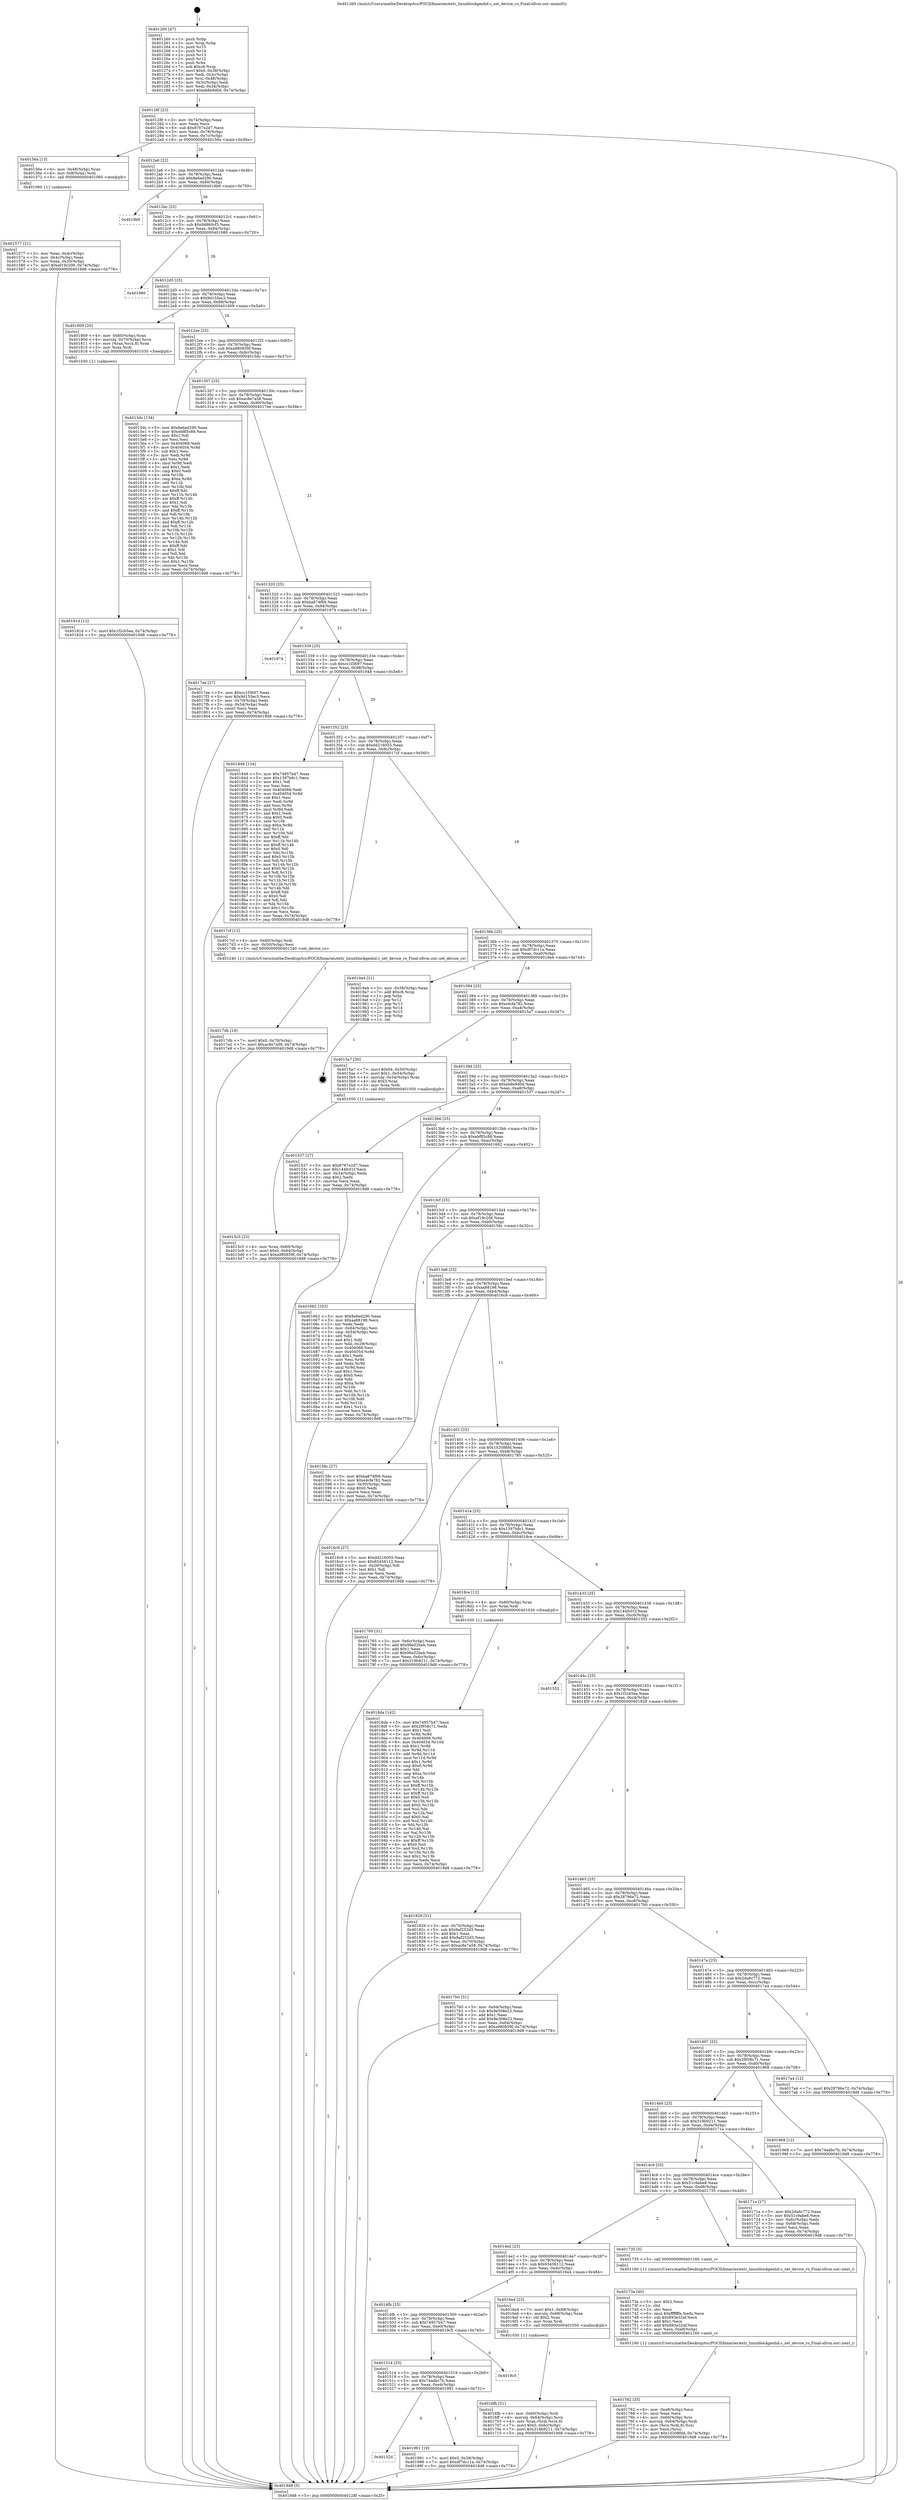 digraph "0x401260" {
  label = "0x401260 (/mnt/c/Users/mathe/Desktop/tcc/POCII/binaries/extr_linuxblockgenhd.c_set_device_ro_Final-ollvm.out::main(0))"
  labelloc = "t"
  node[shape=record]

  Entry [label="",width=0.3,height=0.3,shape=circle,fillcolor=black,style=filled]
  "0x40128f" [label="{
     0x40128f [23]\l
     | [instrs]\l
     &nbsp;&nbsp;0x40128f \<+3\>: mov -0x74(%rbp),%eax\l
     &nbsp;&nbsp;0x401292 \<+2\>: mov %eax,%ecx\l
     &nbsp;&nbsp;0x401294 \<+6\>: sub $0x8767e2d7,%ecx\l
     &nbsp;&nbsp;0x40129a \<+3\>: mov %eax,-0x78(%rbp)\l
     &nbsp;&nbsp;0x40129d \<+3\>: mov %ecx,-0x7c(%rbp)\l
     &nbsp;&nbsp;0x4012a0 \<+6\>: je 000000000040156a \<main+0x30a\>\l
  }"]
  "0x40156a" [label="{
     0x40156a [13]\l
     | [instrs]\l
     &nbsp;&nbsp;0x40156a \<+4\>: mov -0x48(%rbp),%rax\l
     &nbsp;&nbsp;0x40156e \<+4\>: mov 0x8(%rax),%rdi\l
     &nbsp;&nbsp;0x401572 \<+5\>: call 0000000000401060 \<atoi@plt\>\l
     | [calls]\l
     &nbsp;&nbsp;0x401060 \{1\} (unknown)\l
  }"]
  "0x4012a6" [label="{
     0x4012a6 [22]\l
     | [instrs]\l
     &nbsp;&nbsp;0x4012a6 \<+5\>: jmp 00000000004012ab \<main+0x4b\>\l
     &nbsp;&nbsp;0x4012ab \<+3\>: mov -0x78(%rbp),%eax\l
     &nbsp;&nbsp;0x4012ae \<+5\>: sub $0x8e6ed290,%eax\l
     &nbsp;&nbsp;0x4012b3 \<+3\>: mov %eax,-0x80(%rbp)\l
     &nbsp;&nbsp;0x4012b6 \<+6\>: je 00000000004019b9 \<main+0x759\>\l
  }"]
  Exit [label="",width=0.3,height=0.3,shape=circle,fillcolor=black,style=filled,peripheries=2]
  "0x4019b9" [label="{
     0x4019b9\l
  }", style=dashed]
  "0x4012bc" [label="{
     0x4012bc [25]\l
     | [instrs]\l
     &nbsp;&nbsp;0x4012bc \<+5\>: jmp 00000000004012c1 \<main+0x61\>\l
     &nbsp;&nbsp;0x4012c1 \<+3\>: mov -0x78(%rbp),%eax\l
     &nbsp;&nbsp;0x4012c4 \<+5\>: sub $0x94860cf3,%eax\l
     &nbsp;&nbsp;0x4012c9 \<+6\>: mov %eax,-0x84(%rbp)\l
     &nbsp;&nbsp;0x4012cf \<+6\>: je 0000000000401980 \<main+0x720\>\l
  }"]
  "0x40152d" [label="{
     0x40152d\l
  }", style=dashed]
  "0x401980" [label="{
     0x401980\l
  }", style=dashed]
  "0x4012d5" [label="{
     0x4012d5 [25]\l
     | [instrs]\l
     &nbsp;&nbsp;0x4012d5 \<+5\>: jmp 00000000004012da \<main+0x7a\>\l
     &nbsp;&nbsp;0x4012da \<+3\>: mov -0x78(%rbp),%eax\l
     &nbsp;&nbsp;0x4012dd \<+5\>: sub $0x9d155ec3,%eax\l
     &nbsp;&nbsp;0x4012e2 \<+6\>: mov %eax,-0x88(%rbp)\l
     &nbsp;&nbsp;0x4012e8 \<+6\>: je 0000000000401809 \<main+0x5a9\>\l
  }"]
  "0x401991" [label="{
     0x401991 [19]\l
     | [instrs]\l
     &nbsp;&nbsp;0x401991 \<+7\>: movl $0x0,-0x38(%rbp)\l
     &nbsp;&nbsp;0x401998 \<+7\>: movl $0xdf7dc11a,-0x74(%rbp)\l
     &nbsp;&nbsp;0x40199f \<+5\>: jmp 00000000004019d8 \<main+0x778\>\l
  }"]
  "0x401809" [label="{
     0x401809 [20]\l
     | [instrs]\l
     &nbsp;&nbsp;0x401809 \<+4\>: mov -0x60(%rbp),%rax\l
     &nbsp;&nbsp;0x40180d \<+4\>: movslq -0x70(%rbp),%rcx\l
     &nbsp;&nbsp;0x401811 \<+4\>: mov (%rax,%rcx,8),%rax\l
     &nbsp;&nbsp;0x401815 \<+3\>: mov %rax,%rdi\l
     &nbsp;&nbsp;0x401818 \<+5\>: call 0000000000401030 \<free@plt\>\l
     | [calls]\l
     &nbsp;&nbsp;0x401030 \{1\} (unknown)\l
  }"]
  "0x4012ee" [label="{
     0x4012ee [25]\l
     | [instrs]\l
     &nbsp;&nbsp;0x4012ee \<+5\>: jmp 00000000004012f3 \<main+0x93\>\l
     &nbsp;&nbsp;0x4012f3 \<+3\>: mov -0x78(%rbp),%eax\l
     &nbsp;&nbsp;0x4012f6 \<+5\>: sub $0xa980859f,%eax\l
     &nbsp;&nbsp;0x4012fb \<+6\>: mov %eax,-0x8c(%rbp)\l
     &nbsp;&nbsp;0x401301 \<+6\>: je 00000000004015dc \<main+0x37c\>\l
  }"]
  "0x401514" [label="{
     0x401514 [25]\l
     | [instrs]\l
     &nbsp;&nbsp;0x401514 \<+5\>: jmp 0000000000401519 \<main+0x2b9\>\l
     &nbsp;&nbsp;0x401519 \<+3\>: mov -0x78(%rbp),%eax\l
     &nbsp;&nbsp;0x40151c \<+5\>: sub $0x74adbc7b,%eax\l
     &nbsp;&nbsp;0x401521 \<+6\>: mov %eax,-0xe4(%rbp)\l
     &nbsp;&nbsp;0x401527 \<+6\>: je 0000000000401991 \<main+0x731\>\l
  }"]
  "0x4015dc" [label="{
     0x4015dc [134]\l
     | [instrs]\l
     &nbsp;&nbsp;0x4015dc \<+5\>: mov $0x8e6ed290,%eax\l
     &nbsp;&nbsp;0x4015e1 \<+5\>: mov $0xebf85c88,%ecx\l
     &nbsp;&nbsp;0x4015e6 \<+2\>: mov $0x1,%dl\l
     &nbsp;&nbsp;0x4015e8 \<+2\>: xor %esi,%esi\l
     &nbsp;&nbsp;0x4015ea \<+7\>: mov 0x404068,%edi\l
     &nbsp;&nbsp;0x4015f1 \<+8\>: mov 0x404054,%r8d\l
     &nbsp;&nbsp;0x4015f9 \<+3\>: sub $0x1,%esi\l
     &nbsp;&nbsp;0x4015fc \<+3\>: mov %edi,%r9d\l
     &nbsp;&nbsp;0x4015ff \<+3\>: add %esi,%r9d\l
     &nbsp;&nbsp;0x401602 \<+4\>: imul %r9d,%edi\l
     &nbsp;&nbsp;0x401606 \<+3\>: and $0x1,%edi\l
     &nbsp;&nbsp;0x401609 \<+3\>: cmp $0x0,%edi\l
     &nbsp;&nbsp;0x40160c \<+4\>: sete %r10b\l
     &nbsp;&nbsp;0x401610 \<+4\>: cmp $0xa,%r8d\l
     &nbsp;&nbsp;0x401614 \<+4\>: setl %r11b\l
     &nbsp;&nbsp;0x401618 \<+3\>: mov %r10b,%bl\l
     &nbsp;&nbsp;0x40161b \<+3\>: xor $0xff,%bl\l
     &nbsp;&nbsp;0x40161e \<+3\>: mov %r11b,%r14b\l
     &nbsp;&nbsp;0x401621 \<+4\>: xor $0xff,%r14b\l
     &nbsp;&nbsp;0x401625 \<+3\>: xor $0x1,%dl\l
     &nbsp;&nbsp;0x401628 \<+3\>: mov %bl,%r15b\l
     &nbsp;&nbsp;0x40162b \<+4\>: and $0xff,%r15b\l
     &nbsp;&nbsp;0x40162f \<+3\>: and %dl,%r10b\l
     &nbsp;&nbsp;0x401632 \<+3\>: mov %r14b,%r12b\l
     &nbsp;&nbsp;0x401635 \<+4\>: and $0xff,%r12b\l
     &nbsp;&nbsp;0x401639 \<+3\>: and %dl,%r11b\l
     &nbsp;&nbsp;0x40163c \<+3\>: or %r10b,%r15b\l
     &nbsp;&nbsp;0x40163f \<+3\>: or %r11b,%r12b\l
     &nbsp;&nbsp;0x401642 \<+3\>: xor %r12b,%r15b\l
     &nbsp;&nbsp;0x401645 \<+3\>: or %r14b,%bl\l
     &nbsp;&nbsp;0x401648 \<+3\>: xor $0xff,%bl\l
     &nbsp;&nbsp;0x40164b \<+3\>: or $0x1,%dl\l
     &nbsp;&nbsp;0x40164e \<+2\>: and %dl,%bl\l
     &nbsp;&nbsp;0x401650 \<+3\>: or %bl,%r15b\l
     &nbsp;&nbsp;0x401653 \<+4\>: test $0x1,%r15b\l
     &nbsp;&nbsp;0x401657 \<+3\>: cmovne %ecx,%eax\l
     &nbsp;&nbsp;0x40165a \<+3\>: mov %eax,-0x74(%rbp)\l
     &nbsp;&nbsp;0x40165d \<+5\>: jmp 00000000004019d8 \<main+0x778\>\l
  }"]
  "0x401307" [label="{
     0x401307 [25]\l
     | [instrs]\l
     &nbsp;&nbsp;0x401307 \<+5\>: jmp 000000000040130c \<main+0xac\>\l
     &nbsp;&nbsp;0x40130c \<+3\>: mov -0x78(%rbp),%eax\l
     &nbsp;&nbsp;0x40130f \<+5\>: sub $0xac8e7a58,%eax\l
     &nbsp;&nbsp;0x401314 \<+6\>: mov %eax,-0x90(%rbp)\l
     &nbsp;&nbsp;0x40131a \<+6\>: je 00000000004017ee \<main+0x58e\>\l
  }"]
  "0x4019c5" [label="{
     0x4019c5\l
  }", style=dashed]
  "0x4017ee" [label="{
     0x4017ee [27]\l
     | [instrs]\l
     &nbsp;&nbsp;0x4017ee \<+5\>: mov $0xcc1f3697,%eax\l
     &nbsp;&nbsp;0x4017f3 \<+5\>: mov $0x9d155ec3,%ecx\l
     &nbsp;&nbsp;0x4017f8 \<+3\>: mov -0x70(%rbp),%edx\l
     &nbsp;&nbsp;0x4017fb \<+3\>: cmp -0x54(%rbp),%edx\l
     &nbsp;&nbsp;0x4017fe \<+3\>: cmovl %ecx,%eax\l
     &nbsp;&nbsp;0x401801 \<+3\>: mov %eax,-0x74(%rbp)\l
     &nbsp;&nbsp;0x401804 \<+5\>: jmp 00000000004019d8 \<main+0x778\>\l
  }"]
  "0x401320" [label="{
     0x401320 [25]\l
     | [instrs]\l
     &nbsp;&nbsp;0x401320 \<+5\>: jmp 0000000000401325 \<main+0xc5\>\l
     &nbsp;&nbsp;0x401325 \<+3\>: mov -0x78(%rbp),%eax\l
     &nbsp;&nbsp;0x401328 \<+5\>: sub $0xba874f69,%eax\l
     &nbsp;&nbsp;0x40132d \<+6\>: mov %eax,-0x94(%rbp)\l
     &nbsp;&nbsp;0x401333 \<+6\>: je 0000000000401974 \<main+0x714\>\l
  }"]
  "0x4018da" [label="{
     0x4018da [142]\l
     | [instrs]\l
     &nbsp;&nbsp;0x4018da \<+5\>: mov $0x74957b47,%ecx\l
     &nbsp;&nbsp;0x4018df \<+5\>: mov $0x2f958c71,%edx\l
     &nbsp;&nbsp;0x4018e4 \<+3\>: mov $0x1,%sil\l
     &nbsp;&nbsp;0x4018e7 \<+3\>: xor %r8d,%r8d\l
     &nbsp;&nbsp;0x4018ea \<+8\>: mov 0x404068,%r9d\l
     &nbsp;&nbsp;0x4018f2 \<+8\>: mov 0x404054,%r10d\l
     &nbsp;&nbsp;0x4018fa \<+4\>: sub $0x1,%r8d\l
     &nbsp;&nbsp;0x4018fe \<+3\>: mov %r9d,%r11d\l
     &nbsp;&nbsp;0x401901 \<+3\>: add %r8d,%r11d\l
     &nbsp;&nbsp;0x401904 \<+4\>: imul %r11d,%r9d\l
     &nbsp;&nbsp;0x401908 \<+4\>: and $0x1,%r9d\l
     &nbsp;&nbsp;0x40190c \<+4\>: cmp $0x0,%r9d\l
     &nbsp;&nbsp;0x401910 \<+3\>: sete %bl\l
     &nbsp;&nbsp;0x401913 \<+4\>: cmp $0xa,%r10d\l
     &nbsp;&nbsp;0x401917 \<+4\>: setl %r14b\l
     &nbsp;&nbsp;0x40191b \<+3\>: mov %bl,%r15b\l
     &nbsp;&nbsp;0x40191e \<+4\>: xor $0xff,%r15b\l
     &nbsp;&nbsp;0x401922 \<+3\>: mov %r14b,%r12b\l
     &nbsp;&nbsp;0x401925 \<+4\>: xor $0xff,%r12b\l
     &nbsp;&nbsp;0x401929 \<+4\>: xor $0x0,%sil\l
     &nbsp;&nbsp;0x40192d \<+3\>: mov %r15b,%r13b\l
     &nbsp;&nbsp;0x401930 \<+4\>: and $0x0,%r13b\l
     &nbsp;&nbsp;0x401934 \<+3\>: and %sil,%bl\l
     &nbsp;&nbsp;0x401937 \<+3\>: mov %r12b,%al\l
     &nbsp;&nbsp;0x40193a \<+2\>: and $0x0,%al\l
     &nbsp;&nbsp;0x40193c \<+3\>: and %sil,%r14b\l
     &nbsp;&nbsp;0x40193f \<+3\>: or %bl,%r13b\l
     &nbsp;&nbsp;0x401942 \<+3\>: or %r14b,%al\l
     &nbsp;&nbsp;0x401945 \<+3\>: xor %al,%r13b\l
     &nbsp;&nbsp;0x401948 \<+3\>: or %r12b,%r15b\l
     &nbsp;&nbsp;0x40194b \<+4\>: xor $0xff,%r15b\l
     &nbsp;&nbsp;0x40194f \<+4\>: or $0x0,%sil\l
     &nbsp;&nbsp;0x401953 \<+3\>: and %sil,%r15b\l
     &nbsp;&nbsp;0x401956 \<+3\>: or %r15b,%r13b\l
     &nbsp;&nbsp;0x401959 \<+4\>: test $0x1,%r13b\l
     &nbsp;&nbsp;0x40195d \<+3\>: cmovne %edx,%ecx\l
     &nbsp;&nbsp;0x401960 \<+3\>: mov %ecx,-0x74(%rbp)\l
     &nbsp;&nbsp;0x401963 \<+5\>: jmp 00000000004019d8 \<main+0x778\>\l
  }"]
  "0x401974" [label="{
     0x401974\l
  }", style=dashed]
  "0x401339" [label="{
     0x401339 [25]\l
     | [instrs]\l
     &nbsp;&nbsp;0x401339 \<+5\>: jmp 000000000040133e \<main+0xde\>\l
     &nbsp;&nbsp;0x40133e \<+3\>: mov -0x78(%rbp),%eax\l
     &nbsp;&nbsp;0x401341 \<+5\>: sub $0xcc1f3697,%eax\l
     &nbsp;&nbsp;0x401346 \<+6\>: mov %eax,-0x98(%rbp)\l
     &nbsp;&nbsp;0x40134c \<+6\>: je 0000000000401848 \<main+0x5e8\>\l
  }"]
  "0x40181d" [label="{
     0x40181d [12]\l
     | [instrs]\l
     &nbsp;&nbsp;0x40181d \<+7\>: movl $0x1f2cb5ea,-0x74(%rbp)\l
     &nbsp;&nbsp;0x401824 \<+5\>: jmp 00000000004019d8 \<main+0x778\>\l
  }"]
  "0x401848" [label="{
     0x401848 [134]\l
     | [instrs]\l
     &nbsp;&nbsp;0x401848 \<+5\>: mov $0x74957b47,%eax\l
     &nbsp;&nbsp;0x40184d \<+5\>: mov $0x1397b8c1,%ecx\l
     &nbsp;&nbsp;0x401852 \<+2\>: mov $0x1,%dl\l
     &nbsp;&nbsp;0x401854 \<+2\>: xor %esi,%esi\l
     &nbsp;&nbsp;0x401856 \<+7\>: mov 0x404068,%edi\l
     &nbsp;&nbsp;0x40185d \<+8\>: mov 0x404054,%r8d\l
     &nbsp;&nbsp;0x401865 \<+3\>: sub $0x1,%esi\l
     &nbsp;&nbsp;0x401868 \<+3\>: mov %edi,%r9d\l
     &nbsp;&nbsp;0x40186b \<+3\>: add %esi,%r9d\l
     &nbsp;&nbsp;0x40186e \<+4\>: imul %r9d,%edi\l
     &nbsp;&nbsp;0x401872 \<+3\>: and $0x1,%edi\l
     &nbsp;&nbsp;0x401875 \<+3\>: cmp $0x0,%edi\l
     &nbsp;&nbsp;0x401878 \<+4\>: sete %r10b\l
     &nbsp;&nbsp;0x40187c \<+4\>: cmp $0xa,%r8d\l
     &nbsp;&nbsp;0x401880 \<+4\>: setl %r11b\l
     &nbsp;&nbsp;0x401884 \<+3\>: mov %r10b,%bl\l
     &nbsp;&nbsp;0x401887 \<+3\>: xor $0xff,%bl\l
     &nbsp;&nbsp;0x40188a \<+3\>: mov %r11b,%r14b\l
     &nbsp;&nbsp;0x40188d \<+4\>: xor $0xff,%r14b\l
     &nbsp;&nbsp;0x401891 \<+3\>: xor $0x0,%dl\l
     &nbsp;&nbsp;0x401894 \<+3\>: mov %bl,%r15b\l
     &nbsp;&nbsp;0x401897 \<+4\>: and $0x0,%r15b\l
     &nbsp;&nbsp;0x40189b \<+3\>: and %dl,%r10b\l
     &nbsp;&nbsp;0x40189e \<+3\>: mov %r14b,%r12b\l
     &nbsp;&nbsp;0x4018a1 \<+4\>: and $0x0,%r12b\l
     &nbsp;&nbsp;0x4018a5 \<+3\>: and %dl,%r11b\l
     &nbsp;&nbsp;0x4018a8 \<+3\>: or %r10b,%r15b\l
     &nbsp;&nbsp;0x4018ab \<+3\>: or %r11b,%r12b\l
     &nbsp;&nbsp;0x4018ae \<+3\>: xor %r12b,%r15b\l
     &nbsp;&nbsp;0x4018b1 \<+3\>: or %r14b,%bl\l
     &nbsp;&nbsp;0x4018b4 \<+3\>: xor $0xff,%bl\l
     &nbsp;&nbsp;0x4018b7 \<+3\>: or $0x0,%dl\l
     &nbsp;&nbsp;0x4018ba \<+2\>: and %dl,%bl\l
     &nbsp;&nbsp;0x4018bc \<+3\>: or %bl,%r15b\l
     &nbsp;&nbsp;0x4018bf \<+4\>: test $0x1,%r15b\l
     &nbsp;&nbsp;0x4018c3 \<+3\>: cmovne %ecx,%eax\l
     &nbsp;&nbsp;0x4018c6 \<+3\>: mov %eax,-0x74(%rbp)\l
     &nbsp;&nbsp;0x4018c9 \<+5\>: jmp 00000000004019d8 \<main+0x778\>\l
  }"]
  "0x401352" [label="{
     0x401352 [25]\l
     | [instrs]\l
     &nbsp;&nbsp;0x401352 \<+5\>: jmp 0000000000401357 \<main+0xf7\>\l
     &nbsp;&nbsp;0x401357 \<+3\>: mov -0x78(%rbp),%eax\l
     &nbsp;&nbsp;0x40135a \<+5\>: sub $0xdd216055,%eax\l
     &nbsp;&nbsp;0x40135f \<+6\>: mov %eax,-0x9c(%rbp)\l
     &nbsp;&nbsp;0x401365 \<+6\>: je 00000000004017cf \<main+0x56f\>\l
  }"]
  "0x4017db" [label="{
     0x4017db [19]\l
     | [instrs]\l
     &nbsp;&nbsp;0x4017db \<+7\>: movl $0x0,-0x70(%rbp)\l
     &nbsp;&nbsp;0x4017e2 \<+7\>: movl $0xac8e7a58,-0x74(%rbp)\l
     &nbsp;&nbsp;0x4017e9 \<+5\>: jmp 00000000004019d8 \<main+0x778\>\l
  }"]
  "0x4017cf" [label="{
     0x4017cf [12]\l
     | [instrs]\l
     &nbsp;&nbsp;0x4017cf \<+4\>: mov -0x60(%rbp),%rdi\l
     &nbsp;&nbsp;0x4017d3 \<+3\>: mov -0x50(%rbp),%esi\l
     &nbsp;&nbsp;0x4017d6 \<+5\>: call 0000000000401240 \<set_device_ro\>\l
     | [calls]\l
     &nbsp;&nbsp;0x401240 \{1\} (/mnt/c/Users/mathe/Desktop/tcc/POCII/binaries/extr_linuxblockgenhd.c_set_device_ro_Final-ollvm.out::set_device_ro)\l
  }"]
  "0x40136b" [label="{
     0x40136b [25]\l
     | [instrs]\l
     &nbsp;&nbsp;0x40136b \<+5\>: jmp 0000000000401370 \<main+0x110\>\l
     &nbsp;&nbsp;0x401370 \<+3\>: mov -0x78(%rbp),%eax\l
     &nbsp;&nbsp;0x401373 \<+5\>: sub $0xdf7dc11a,%eax\l
     &nbsp;&nbsp;0x401378 \<+6\>: mov %eax,-0xa0(%rbp)\l
     &nbsp;&nbsp;0x40137e \<+6\>: je 00000000004019a4 \<main+0x744\>\l
  }"]
  "0x401762" [label="{
     0x401762 [35]\l
     | [instrs]\l
     &nbsp;&nbsp;0x401762 \<+6\>: mov -0xe8(%rbp),%ecx\l
     &nbsp;&nbsp;0x401768 \<+3\>: imul %eax,%ecx\l
     &nbsp;&nbsp;0x40176b \<+4\>: mov -0x60(%rbp),%rsi\l
     &nbsp;&nbsp;0x40176f \<+4\>: movslq -0x64(%rbp),%rdi\l
     &nbsp;&nbsp;0x401773 \<+4\>: mov (%rsi,%rdi,8),%rsi\l
     &nbsp;&nbsp;0x401777 \<+2\>: mov %ecx,(%rsi)\l
     &nbsp;&nbsp;0x401779 \<+7\>: movl $0x10208fdd,-0x74(%rbp)\l
     &nbsp;&nbsp;0x401780 \<+5\>: jmp 00000000004019d8 \<main+0x778\>\l
  }"]
  "0x4019a4" [label="{
     0x4019a4 [21]\l
     | [instrs]\l
     &nbsp;&nbsp;0x4019a4 \<+3\>: mov -0x38(%rbp),%eax\l
     &nbsp;&nbsp;0x4019a7 \<+7\>: add $0xc8,%rsp\l
     &nbsp;&nbsp;0x4019ae \<+1\>: pop %rbx\l
     &nbsp;&nbsp;0x4019af \<+2\>: pop %r12\l
     &nbsp;&nbsp;0x4019b1 \<+2\>: pop %r13\l
     &nbsp;&nbsp;0x4019b3 \<+2\>: pop %r14\l
     &nbsp;&nbsp;0x4019b5 \<+2\>: pop %r15\l
     &nbsp;&nbsp;0x4019b7 \<+1\>: pop %rbp\l
     &nbsp;&nbsp;0x4019b8 \<+1\>: ret\l
  }"]
  "0x401384" [label="{
     0x401384 [25]\l
     | [instrs]\l
     &nbsp;&nbsp;0x401384 \<+5\>: jmp 0000000000401389 \<main+0x129\>\l
     &nbsp;&nbsp;0x401389 \<+3\>: mov -0x78(%rbp),%eax\l
     &nbsp;&nbsp;0x40138c \<+5\>: sub $0xe4cfe782,%eax\l
     &nbsp;&nbsp;0x401391 \<+6\>: mov %eax,-0xa4(%rbp)\l
     &nbsp;&nbsp;0x401397 \<+6\>: je 00000000004015a7 \<main+0x347\>\l
  }"]
  "0x40173a" [label="{
     0x40173a [40]\l
     | [instrs]\l
     &nbsp;&nbsp;0x40173a \<+5\>: mov $0x2,%ecx\l
     &nbsp;&nbsp;0x40173f \<+1\>: cltd\l
     &nbsp;&nbsp;0x401740 \<+2\>: idiv %ecx\l
     &nbsp;&nbsp;0x401742 \<+6\>: imul $0xfffffffe,%edx,%ecx\l
     &nbsp;&nbsp;0x401748 \<+6\>: sub $0x893e32af,%ecx\l
     &nbsp;&nbsp;0x40174e \<+3\>: add $0x1,%ecx\l
     &nbsp;&nbsp;0x401751 \<+6\>: add $0x893e32af,%ecx\l
     &nbsp;&nbsp;0x401757 \<+6\>: mov %ecx,-0xe8(%rbp)\l
     &nbsp;&nbsp;0x40175d \<+5\>: call 0000000000401160 \<next_i\>\l
     | [calls]\l
     &nbsp;&nbsp;0x401160 \{1\} (/mnt/c/Users/mathe/Desktop/tcc/POCII/binaries/extr_linuxblockgenhd.c_set_device_ro_Final-ollvm.out::next_i)\l
  }"]
  "0x4015a7" [label="{
     0x4015a7 [30]\l
     | [instrs]\l
     &nbsp;&nbsp;0x4015a7 \<+7\>: movl $0x64,-0x50(%rbp)\l
     &nbsp;&nbsp;0x4015ae \<+7\>: movl $0x1,-0x54(%rbp)\l
     &nbsp;&nbsp;0x4015b5 \<+4\>: movslq -0x54(%rbp),%rax\l
     &nbsp;&nbsp;0x4015b9 \<+4\>: shl $0x3,%rax\l
     &nbsp;&nbsp;0x4015bd \<+3\>: mov %rax,%rdi\l
     &nbsp;&nbsp;0x4015c0 \<+5\>: call 0000000000401050 \<malloc@plt\>\l
     | [calls]\l
     &nbsp;&nbsp;0x401050 \{1\} (unknown)\l
  }"]
  "0x40139d" [label="{
     0x40139d [25]\l
     | [instrs]\l
     &nbsp;&nbsp;0x40139d \<+5\>: jmp 00000000004013a2 \<main+0x142\>\l
     &nbsp;&nbsp;0x4013a2 \<+3\>: mov -0x78(%rbp),%eax\l
     &nbsp;&nbsp;0x4013a5 \<+5\>: sub $0xeb8e9d0d,%eax\l
     &nbsp;&nbsp;0x4013aa \<+6\>: mov %eax,-0xa8(%rbp)\l
     &nbsp;&nbsp;0x4013b0 \<+6\>: je 0000000000401537 \<main+0x2d7\>\l
  }"]
  "0x4016fb" [label="{
     0x4016fb [31]\l
     | [instrs]\l
     &nbsp;&nbsp;0x4016fb \<+4\>: mov -0x60(%rbp),%rdi\l
     &nbsp;&nbsp;0x4016ff \<+4\>: movslq -0x64(%rbp),%rcx\l
     &nbsp;&nbsp;0x401703 \<+4\>: mov %rax,(%rdi,%rcx,8)\l
     &nbsp;&nbsp;0x401707 \<+7\>: movl $0x0,-0x6c(%rbp)\l
     &nbsp;&nbsp;0x40170e \<+7\>: movl $0x319b9211,-0x74(%rbp)\l
     &nbsp;&nbsp;0x401715 \<+5\>: jmp 00000000004019d8 \<main+0x778\>\l
  }"]
  "0x401537" [label="{
     0x401537 [27]\l
     | [instrs]\l
     &nbsp;&nbsp;0x401537 \<+5\>: mov $0x8767e2d7,%eax\l
     &nbsp;&nbsp;0x40153c \<+5\>: mov $0x144fc01f,%ecx\l
     &nbsp;&nbsp;0x401541 \<+3\>: mov -0x34(%rbp),%edx\l
     &nbsp;&nbsp;0x401544 \<+3\>: cmp $0x2,%edx\l
     &nbsp;&nbsp;0x401547 \<+3\>: cmovne %ecx,%eax\l
     &nbsp;&nbsp;0x40154a \<+3\>: mov %eax,-0x74(%rbp)\l
     &nbsp;&nbsp;0x40154d \<+5\>: jmp 00000000004019d8 \<main+0x778\>\l
  }"]
  "0x4013b6" [label="{
     0x4013b6 [25]\l
     | [instrs]\l
     &nbsp;&nbsp;0x4013b6 \<+5\>: jmp 00000000004013bb \<main+0x15b\>\l
     &nbsp;&nbsp;0x4013bb \<+3\>: mov -0x78(%rbp),%eax\l
     &nbsp;&nbsp;0x4013be \<+5\>: sub $0xebf85c88,%eax\l
     &nbsp;&nbsp;0x4013c3 \<+6\>: mov %eax,-0xac(%rbp)\l
     &nbsp;&nbsp;0x4013c9 \<+6\>: je 0000000000401662 \<main+0x402\>\l
  }"]
  "0x4019d8" [label="{
     0x4019d8 [5]\l
     | [instrs]\l
     &nbsp;&nbsp;0x4019d8 \<+5\>: jmp 000000000040128f \<main+0x2f\>\l
  }"]
  "0x401260" [label="{
     0x401260 [47]\l
     | [instrs]\l
     &nbsp;&nbsp;0x401260 \<+1\>: push %rbp\l
     &nbsp;&nbsp;0x401261 \<+3\>: mov %rsp,%rbp\l
     &nbsp;&nbsp;0x401264 \<+2\>: push %r15\l
     &nbsp;&nbsp;0x401266 \<+2\>: push %r14\l
     &nbsp;&nbsp;0x401268 \<+2\>: push %r13\l
     &nbsp;&nbsp;0x40126a \<+2\>: push %r12\l
     &nbsp;&nbsp;0x40126c \<+1\>: push %rbx\l
     &nbsp;&nbsp;0x40126d \<+7\>: sub $0xc8,%rsp\l
     &nbsp;&nbsp;0x401274 \<+7\>: movl $0x0,-0x38(%rbp)\l
     &nbsp;&nbsp;0x40127b \<+3\>: mov %edi,-0x3c(%rbp)\l
     &nbsp;&nbsp;0x40127e \<+4\>: mov %rsi,-0x48(%rbp)\l
     &nbsp;&nbsp;0x401282 \<+3\>: mov -0x3c(%rbp),%edi\l
     &nbsp;&nbsp;0x401285 \<+3\>: mov %edi,-0x34(%rbp)\l
     &nbsp;&nbsp;0x401288 \<+7\>: movl $0xeb8e9d0d,-0x74(%rbp)\l
  }"]
  "0x401577" [label="{
     0x401577 [21]\l
     | [instrs]\l
     &nbsp;&nbsp;0x401577 \<+3\>: mov %eax,-0x4c(%rbp)\l
     &nbsp;&nbsp;0x40157a \<+3\>: mov -0x4c(%rbp),%eax\l
     &nbsp;&nbsp;0x40157d \<+3\>: mov %eax,-0x30(%rbp)\l
     &nbsp;&nbsp;0x401580 \<+7\>: movl $0xef19c206,-0x74(%rbp)\l
     &nbsp;&nbsp;0x401587 \<+5\>: jmp 00000000004019d8 \<main+0x778\>\l
  }"]
  "0x4014fb" [label="{
     0x4014fb [25]\l
     | [instrs]\l
     &nbsp;&nbsp;0x4014fb \<+5\>: jmp 0000000000401500 \<main+0x2a0\>\l
     &nbsp;&nbsp;0x401500 \<+3\>: mov -0x78(%rbp),%eax\l
     &nbsp;&nbsp;0x401503 \<+5\>: sub $0x74957b47,%eax\l
     &nbsp;&nbsp;0x401508 \<+6\>: mov %eax,-0xe0(%rbp)\l
     &nbsp;&nbsp;0x40150e \<+6\>: je 00000000004019c5 \<main+0x765\>\l
  }"]
  "0x401662" [label="{
     0x401662 [103]\l
     | [instrs]\l
     &nbsp;&nbsp;0x401662 \<+5\>: mov $0x8e6ed290,%eax\l
     &nbsp;&nbsp;0x401667 \<+5\>: mov $0xaa88198,%ecx\l
     &nbsp;&nbsp;0x40166c \<+2\>: xor %edx,%edx\l
     &nbsp;&nbsp;0x40166e \<+3\>: mov -0x64(%rbp),%esi\l
     &nbsp;&nbsp;0x401671 \<+3\>: cmp -0x54(%rbp),%esi\l
     &nbsp;&nbsp;0x401674 \<+4\>: setl %dil\l
     &nbsp;&nbsp;0x401678 \<+4\>: and $0x1,%dil\l
     &nbsp;&nbsp;0x40167c \<+4\>: mov %dil,-0x29(%rbp)\l
     &nbsp;&nbsp;0x401680 \<+7\>: mov 0x404068,%esi\l
     &nbsp;&nbsp;0x401687 \<+8\>: mov 0x404054,%r8d\l
     &nbsp;&nbsp;0x40168f \<+3\>: sub $0x1,%edx\l
     &nbsp;&nbsp;0x401692 \<+3\>: mov %esi,%r9d\l
     &nbsp;&nbsp;0x401695 \<+3\>: add %edx,%r9d\l
     &nbsp;&nbsp;0x401698 \<+4\>: imul %r9d,%esi\l
     &nbsp;&nbsp;0x40169c \<+3\>: and $0x1,%esi\l
     &nbsp;&nbsp;0x40169f \<+3\>: cmp $0x0,%esi\l
     &nbsp;&nbsp;0x4016a2 \<+4\>: sete %dil\l
     &nbsp;&nbsp;0x4016a6 \<+4\>: cmp $0xa,%r8d\l
     &nbsp;&nbsp;0x4016aa \<+4\>: setl %r10b\l
     &nbsp;&nbsp;0x4016ae \<+3\>: mov %dil,%r11b\l
     &nbsp;&nbsp;0x4016b1 \<+3\>: and %r10b,%r11b\l
     &nbsp;&nbsp;0x4016b4 \<+3\>: xor %r10b,%dil\l
     &nbsp;&nbsp;0x4016b7 \<+3\>: or %dil,%r11b\l
     &nbsp;&nbsp;0x4016ba \<+4\>: test $0x1,%r11b\l
     &nbsp;&nbsp;0x4016be \<+3\>: cmovne %ecx,%eax\l
     &nbsp;&nbsp;0x4016c1 \<+3\>: mov %eax,-0x74(%rbp)\l
     &nbsp;&nbsp;0x4016c4 \<+5\>: jmp 00000000004019d8 \<main+0x778\>\l
  }"]
  "0x4013cf" [label="{
     0x4013cf [25]\l
     | [instrs]\l
     &nbsp;&nbsp;0x4013cf \<+5\>: jmp 00000000004013d4 \<main+0x174\>\l
     &nbsp;&nbsp;0x4013d4 \<+3\>: mov -0x78(%rbp),%eax\l
     &nbsp;&nbsp;0x4013d7 \<+5\>: sub $0xef19c206,%eax\l
     &nbsp;&nbsp;0x4013dc \<+6\>: mov %eax,-0xb0(%rbp)\l
     &nbsp;&nbsp;0x4013e2 \<+6\>: je 000000000040158c \<main+0x32c\>\l
  }"]
  "0x4016e4" [label="{
     0x4016e4 [23]\l
     | [instrs]\l
     &nbsp;&nbsp;0x4016e4 \<+7\>: movl $0x1,-0x68(%rbp)\l
     &nbsp;&nbsp;0x4016eb \<+4\>: movslq -0x68(%rbp),%rax\l
     &nbsp;&nbsp;0x4016ef \<+4\>: shl $0x2,%rax\l
     &nbsp;&nbsp;0x4016f3 \<+3\>: mov %rax,%rdi\l
     &nbsp;&nbsp;0x4016f6 \<+5\>: call 0000000000401050 \<malloc@plt\>\l
     | [calls]\l
     &nbsp;&nbsp;0x401050 \{1\} (unknown)\l
  }"]
  "0x40158c" [label="{
     0x40158c [27]\l
     | [instrs]\l
     &nbsp;&nbsp;0x40158c \<+5\>: mov $0xba874f69,%eax\l
     &nbsp;&nbsp;0x401591 \<+5\>: mov $0xe4cfe782,%ecx\l
     &nbsp;&nbsp;0x401596 \<+3\>: mov -0x30(%rbp),%edx\l
     &nbsp;&nbsp;0x401599 \<+3\>: cmp $0x0,%edx\l
     &nbsp;&nbsp;0x40159c \<+3\>: cmove %ecx,%eax\l
     &nbsp;&nbsp;0x40159f \<+3\>: mov %eax,-0x74(%rbp)\l
     &nbsp;&nbsp;0x4015a2 \<+5\>: jmp 00000000004019d8 \<main+0x778\>\l
  }"]
  "0x4013e8" [label="{
     0x4013e8 [25]\l
     | [instrs]\l
     &nbsp;&nbsp;0x4013e8 \<+5\>: jmp 00000000004013ed \<main+0x18d\>\l
     &nbsp;&nbsp;0x4013ed \<+3\>: mov -0x78(%rbp),%eax\l
     &nbsp;&nbsp;0x4013f0 \<+5\>: sub $0xaa88198,%eax\l
     &nbsp;&nbsp;0x4013f5 \<+6\>: mov %eax,-0xb4(%rbp)\l
     &nbsp;&nbsp;0x4013fb \<+6\>: je 00000000004016c9 \<main+0x469\>\l
  }"]
  "0x4015c5" [label="{
     0x4015c5 [23]\l
     | [instrs]\l
     &nbsp;&nbsp;0x4015c5 \<+4\>: mov %rax,-0x60(%rbp)\l
     &nbsp;&nbsp;0x4015c9 \<+7\>: movl $0x0,-0x64(%rbp)\l
     &nbsp;&nbsp;0x4015d0 \<+7\>: movl $0xa980859f,-0x74(%rbp)\l
     &nbsp;&nbsp;0x4015d7 \<+5\>: jmp 00000000004019d8 \<main+0x778\>\l
  }"]
  "0x4014e2" [label="{
     0x4014e2 [25]\l
     | [instrs]\l
     &nbsp;&nbsp;0x4014e2 \<+5\>: jmp 00000000004014e7 \<main+0x287\>\l
     &nbsp;&nbsp;0x4014e7 \<+3\>: mov -0x78(%rbp),%eax\l
     &nbsp;&nbsp;0x4014ea \<+5\>: sub $0x65456112,%eax\l
     &nbsp;&nbsp;0x4014ef \<+6\>: mov %eax,-0xdc(%rbp)\l
     &nbsp;&nbsp;0x4014f5 \<+6\>: je 00000000004016e4 \<main+0x484\>\l
  }"]
  "0x4016c9" [label="{
     0x4016c9 [27]\l
     | [instrs]\l
     &nbsp;&nbsp;0x4016c9 \<+5\>: mov $0xdd216055,%eax\l
     &nbsp;&nbsp;0x4016ce \<+5\>: mov $0x65456112,%ecx\l
     &nbsp;&nbsp;0x4016d3 \<+3\>: mov -0x29(%rbp),%dl\l
     &nbsp;&nbsp;0x4016d6 \<+3\>: test $0x1,%dl\l
     &nbsp;&nbsp;0x4016d9 \<+3\>: cmovne %ecx,%eax\l
     &nbsp;&nbsp;0x4016dc \<+3\>: mov %eax,-0x74(%rbp)\l
     &nbsp;&nbsp;0x4016df \<+5\>: jmp 00000000004019d8 \<main+0x778\>\l
  }"]
  "0x401401" [label="{
     0x401401 [25]\l
     | [instrs]\l
     &nbsp;&nbsp;0x401401 \<+5\>: jmp 0000000000401406 \<main+0x1a6\>\l
     &nbsp;&nbsp;0x401406 \<+3\>: mov -0x78(%rbp),%eax\l
     &nbsp;&nbsp;0x401409 \<+5\>: sub $0x10208fdd,%eax\l
     &nbsp;&nbsp;0x40140e \<+6\>: mov %eax,-0xb8(%rbp)\l
     &nbsp;&nbsp;0x401414 \<+6\>: je 0000000000401785 \<main+0x525\>\l
  }"]
  "0x401735" [label="{
     0x401735 [5]\l
     | [instrs]\l
     &nbsp;&nbsp;0x401735 \<+5\>: call 0000000000401160 \<next_i\>\l
     | [calls]\l
     &nbsp;&nbsp;0x401160 \{1\} (/mnt/c/Users/mathe/Desktop/tcc/POCII/binaries/extr_linuxblockgenhd.c_set_device_ro_Final-ollvm.out::next_i)\l
  }"]
  "0x401785" [label="{
     0x401785 [31]\l
     | [instrs]\l
     &nbsp;&nbsp;0x401785 \<+3\>: mov -0x6c(%rbp),%eax\l
     &nbsp;&nbsp;0x401788 \<+5\>: add $0x96e52beb,%eax\l
     &nbsp;&nbsp;0x40178d \<+3\>: add $0x1,%eax\l
     &nbsp;&nbsp;0x401790 \<+5\>: sub $0x96e52beb,%eax\l
     &nbsp;&nbsp;0x401795 \<+3\>: mov %eax,-0x6c(%rbp)\l
     &nbsp;&nbsp;0x401798 \<+7\>: movl $0x319b9211,-0x74(%rbp)\l
     &nbsp;&nbsp;0x40179f \<+5\>: jmp 00000000004019d8 \<main+0x778\>\l
  }"]
  "0x40141a" [label="{
     0x40141a [25]\l
     | [instrs]\l
     &nbsp;&nbsp;0x40141a \<+5\>: jmp 000000000040141f \<main+0x1bf\>\l
     &nbsp;&nbsp;0x40141f \<+3\>: mov -0x78(%rbp),%eax\l
     &nbsp;&nbsp;0x401422 \<+5\>: sub $0x1397b8c1,%eax\l
     &nbsp;&nbsp;0x401427 \<+6\>: mov %eax,-0xbc(%rbp)\l
     &nbsp;&nbsp;0x40142d \<+6\>: je 00000000004018ce \<main+0x66e\>\l
  }"]
  "0x4014c9" [label="{
     0x4014c9 [25]\l
     | [instrs]\l
     &nbsp;&nbsp;0x4014c9 \<+5\>: jmp 00000000004014ce \<main+0x26e\>\l
     &nbsp;&nbsp;0x4014ce \<+3\>: mov -0x78(%rbp),%eax\l
     &nbsp;&nbsp;0x4014d1 \<+5\>: sub $0x51c9abe8,%eax\l
     &nbsp;&nbsp;0x4014d6 \<+6\>: mov %eax,-0xd8(%rbp)\l
     &nbsp;&nbsp;0x4014dc \<+6\>: je 0000000000401735 \<main+0x4d5\>\l
  }"]
  "0x4018ce" [label="{
     0x4018ce [12]\l
     | [instrs]\l
     &nbsp;&nbsp;0x4018ce \<+4\>: mov -0x60(%rbp),%rax\l
     &nbsp;&nbsp;0x4018d2 \<+3\>: mov %rax,%rdi\l
     &nbsp;&nbsp;0x4018d5 \<+5\>: call 0000000000401030 \<free@plt\>\l
     | [calls]\l
     &nbsp;&nbsp;0x401030 \{1\} (unknown)\l
  }"]
  "0x401433" [label="{
     0x401433 [25]\l
     | [instrs]\l
     &nbsp;&nbsp;0x401433 \<+5\>: jmp 0000000000401438 \<main+0x1d8\>\l
     &nbsp;&nbsp;0x401438 \<+3\>: mov -0x78(%rbp),%eax\l
     &nbsp;&nbsp;0x40143b \<+5\>: sub $0x144fc01f,%eax\l
     &nbsp;&nbsp;0x401440 \<+6\>: mov %eax,-0xc0(%rbp)\l
     &nbsp;&nbsp;0x401446 \<+6\>: je 0000000000401552 \<main+0x2f2\>\l
  }"]
  "0x40171a" [label="{
     0x40171a [27]\l
     | [instrs]\l
     &nbsp;&nbsp;0x40171a \<+5\>: mov $0x2da6c772,%eax\l
     &nbsp;&nbsp;0x40171f \<+5\>: mov $0x51c9abe8,%ecx\l
     &nbsp;&nbsp;0x401724 \<+3\>: mov -0x6c(%rbp),%edx\l
     &nbsp;&nbsp;0x401727 \<+3\>: cmp -0x68(%rbp),%edx\l
     &nbsp;&nbsp;0x40172a \<+3\>: cmovl %ecx,%eax\l
     &nbsp;&nbsp;0x40172d \<+3\>: mov %eax,-0x74(%rbp)\l
     &nbsp;&nbsp;0x401730 \<+5\>: jmp 00000000004019d8 \<main+0x778\>\l
  }"]
  "0x401552" [label="{
     0x401552\l
  }", style=dashed]
  "0x40144c" [label="{
     0x40144c [25]\l
     | [instrs]\l
     &nbsp;&nbsp;0x40144c \<+5\>: jmp 0000000000401451 \<main+0x1f1\>\l
     &nbsp;&nbsp;0x401451 \<+3\>: mov -0x78(%rbp),%eax\l
     &nbsp;&nbsp;0x401454 \<+5\>: sub $0x1f2cb5ea,%eax\l
     &nbsp;&nbsp;0x401459 \<+6\>: mov %eax,-0xc4(%rbp)\l
     &nbsp;&nbsp;0x40145f \<+6\>: je 0000000000401829 \<main+0x5c9\>\l
  }"]
  "0x4014b0" [label="{
     0x4014b0 [25]\l
     | [instrs]\l
     &nbsp;&nbsp;0x4014b0 \<+5\>: jmp 00000000004014b5 \<main+0x255\>\l
     &nbsp;&nbsp;0x4014b5 \<+3\>: mov -0x78(%rbp),%eax\l
     &nbsp;&nbsp;0x4014b8 \<+5\>: sub $0x319b9211,%eax\l
     &nbsp;&nbsp;0x4014bd \<+6\>: mov %eax,-0xd4(%rbp)\l
     &nbsp;&nbsp;0x4014c3 \<+6\>: je 000000000040171a \<main+0x4ba\>\l
  }"]
  "0x401829" [label="{
     0x401829 [31]\l
     | [instrs]\l
     &nbsp;&nbsp;0x401829 \<+3\>: mov -0x70(%rbp),%eax\l
     &nbsp;&nbsp;0x40182c \<+5\>: sub $0x9af252d3,%eax\l
     &nbsp;&nbsp;0x401831 \<+3\>: add $0x1,%eax\l
     &nbsp;&nbsp;0x401834 \<+5\>: add $0x9af252d3,%eax\l
     &nbsp;&nbsp;0x401839 \<+3\>: mov %eax,-0x70(%rbp)\l
     &nbsp;&nbsp;0x40183c \<+7\>: movl $0xac8e7a58,-0x74(%rbp)\l
     &nbsp;&nbsp;0x401843 \<+5\>: jmp 00000000004019d8 \<main+0x778\>\l
  }"]
  "0x401465" [label="{
     0x401465 [25]\l
     | [instrs]\l
     &nbsp;&nbsp;0x401465 \<+5\>: jmp 000000000040146a \<main+0x20a\>\l
     &nbsp;&nbsp;0x40146a \<+3\>: mov -0x78(%rbp),%eax\l
     &nbsp;&nbsp;0x40146d \<+5\>: sub $0x28796e72,%eax\l
     &nbsp;&nbsp;0x401472 \<+6\>: mov %eax,-0xc8(%rbp)\l
     &nbsp;&nbsp;0x401478 \<+6\>: je 00000000004017b0 \<main+0x550\>\l
  }"]
  "0x401968" [label="{
     0x401968 [12]\l
     | [instrs]\l
     &nbsp;&nbsp;0x401968 \<+7\>: movl $0x74adbc7b,-0x74(%rbp)\l
     &nbsp;&nbsp;0x40196f \<+5\>: jmp 00000000004019d8 \<main+0x778\>\l
  }"]
  "0x4017b0" [label="{
     0x4017b0 [31]\l
     | [instrs]\l
     &nbsp;&nbsp;0x4017b0 \<+3\>: mov -0x64(%rbp),%eax\l
     &nbsp;&nbsp;0x4017b3 \<+5\>: sub $0x9e308e23,%eax\l
     &nbsp;&nbsp;0x4017b8 \<+3\>: add $0x1,%eax\l
     &nbsp;&nbsp;0x4017bb \<+5\>: add $0x9e308e23,%eax\l
     &nbsp;&nbsp;0x4017c0 \<+3\>: mov %eax,-0x64(%rbp)\l
     &nbsp;&nbsp;0x4017c3 \<+7\>: movl $0xa980859f,-0x74(%rbp)\l
     &nbsp;&nbsp;0x4017ca \<+5\>: jmp 00000000004019d8 \<main+0x778\>\l
  }"]
  "0x40147e" [label="{
     0x40147e [25]\l
     | [instrs]\l
     &nbsp;&nbsp;0x40147e \<+5\>: jmp 0000000000401483 \<main+0x223\>\l
     &nbsp;&nbsp;0x401483 \<+3\>: mov -0x78(%rbp),%eax\l
     &nbsp;&nbsp;0x401486 \<+5\>: sub $0x2da6c772,%eax\l
     &nbsp;&nbsp;0x40148b \<+6\>: mov %eax,-0xcc(%rbp)\l
     &nbsp;&nbsp;0x401491 \<+6\>: je 00000000004017a4 \<main+0x544\>\l
  }"]
  "0x401497" [label="{
     0x401497 [25]\l
     | [instrs]\l
     &nbsp;&nbsp;0x401497 \<+5\>: jmp 000000000040149c \<main+0x23c\>\l
     &nbsp;&nbsp;0x40149c \<+3\>: mov -0x78(%rbp),%eax\l
     &nbsp;&nbsp;0x40149f \<+5\>: sub $0x2f958c71,%eax\l
     &nbsp;&nbsp;0x4014a4 \<+6\>: mov %eax,-0xd0(%rbp)\l
     &nbsp;&nbsp;0x4014aa \<+6\>: je 0000000000401968 \<main+0x708\>\l
  }"]
  "0x4017a4" [label="{
     0x4017a4 [12]\l
     | [instrs]\l
     &nbsp;&nbsp;0x4017a4 \<+7\>: movl $0x28796e72,-0x74(%rbp)\l
     &nbsp;&nbsp;0x4017ab \<+5\>: jmp 00000000004019d8 \<main+0x778\>\l
  }"]
  Entry -> "0x401260" [label=" 1"]
  "0x40128f" -> "0x40156a" [label=" 1"]
  "0x40128f" -> "0x4012a6" [label=" 26"]
  "0x4019a4" -> Exit [label=" 1"]
  "0x4012a6" -> "0x4019b9" [label=" 0"]
  "0x4012a6" -> "0x4012bc" [label=" 26"]
  "0x401991" -> "0x4019d8" [label=" 1"]
  "0x4012bc" -> "0x401980" [label=" 0"]
  "0x4012bc" -> "0x4012d5" [label=" 26"]
  "0x401514" -> "0x40152d" [label=" 0"]
  "0x4012d5" -> "0x401809" [label=" 1"]
  "0x4012d5" -> "0x4012ee" [label=" 25"]
  "0x401514" -> "0x401991" [label=" 1"]
  "0x4012ee" -> "0x4015dc" [label=" 2"]
  "0x4012ee" -> "0x401307" [label=" 23"]
  "0x4014fb" -> "0x401514" [label=" 1"]
  "0x401307" -> "0x4017ee" [label=" 2"]
  "0x401307" -> "0x401320" [label=" 21"]
  "0x4014fb" -> "0x4019c5" [label=" 0"]
  "0x401320" -> "0x401974" [label=" 0"]
  "0x401320" -> "0x401339" [label=" 21"]
  "0x401968" -> "0x4019d8" [label=" 1"]
  "0x401339" -> "0x401848" [label=" 1"]
  "0x401339" -> "0x401352" [label=" 20"]
  "0x4018da" -> "0x4019d8" [label=" 1"]
  "0x401352" -> "0x4017cf" [label=" 1"]
  "0x401352" -> "0x40136b" [label=" 19"]
  "0x4018ce" -> "0x4018da" [label=" 1"]
  "0x40136b" -> "0x4019a4" [label=" 1"]
  "0x40136b" -> "0x401384" [label=" 18"]
  "0x401848" -> "0x4019d8" [label=" 1"]
  "0x401384" -> "0x4015a7" [label=" 1"]
  "0x401384" -> "0x40139d" [label=" 17"]
  "0x401829" -> "0x4019d8" [label=" 1"]
  "0x40139d" -> "0x401537" [label=" 1"]
  "0x40139d" -> "0x4013b6" [label=" 16"]
  "0x401537" -> "0x4019d8" [label=" 1"]
  "0x401260" -> "0x40128f" [label=" 1"]
  "0x4019d8" -> "0x40128f" [label=" 26"]
  "0x40156a" -> "0x401577" [label=" 1"]
  "0x401577" -> "0x4019d8" [label=" 1"]
  "0x40181d" -> "0x4019d8" [label=" 1"]
  "0x4013b6" -> "0x401662" [label=" 2"]
  "0x4013b6" -> "0x4013cf" [label=" 14"]
  "0x401809" -> "0x40181d" [label=" 1"]
  "0x4013cf" -> "0x40158c" [label=" 1"]
  "0x4013cf" -> "0x4013e8" [label=" 13"]
  "0x40158c" -> "0x4019d8" [label=" 1"]
  "0x4015a7" -> "0x4015c5" [label=" 1"]
  "0x4015c5" -> "0x4019d8" [label=" 1"]
  "0x4015dc" -> "0x4019d8" [label=" 2"]
  "0x401662" -> "0x4019d8" [label=" 2"]
  "0x4017ee" -> "0x4019d8" [label=" 2"]
  "0x4013e8" -> "0x4016c9" [label=" 2"]
  "0x4013e8" -> "0x401401" [label=" 11"]
  "0x4016c9" -> "0x4019d8" [label=" 2"]
  "0x4017cf" -> "0x4017db" [label=" 1"]
  "0x401401" -> "0x401785" [label=" 1"]
  "0x401401" -> "0x40141a" [label=" 10"]
  "0x4017b0" -> "0x4019d8" [label=" 1"]
  "0x40141a" -> "0x4018ce" [label=" 1"]
  "0x40141a" -> "0x401433" [label=" 9"]
  "0x401785" -> "0x4019d8" [label=" 1"]
  "0x401433" -> "0x401552" [label=" 0"]
  "0x401433" -> "0x40144c" [label=" 9"]
  "0x401762" -> "0x4019d8" [label=" 1"]
  "0x40144c" -> "0x401829" [label=" 1"]
  "0x40144c" -> "0x401465" [label=" 8"]
  "0x401735" -> "0x40173a" [label=" 1"]
  "0x401465" -> "0x4017b0" [label=" 1"]
  "0x401465" -> "0x40147e" [label=" 7"]
  "0x40171a" -> "0x4019d8" [label=" 2"]
  "0x40147e" -> "0x4017a4" [label=" 1"]
  "0x40147e" -> "0x401497" [label=" 6"]
  "0x4016fb" -> "0x4019d8" [label=" 1"]
  "0x401497" -> "0x401968" [label=" 1"]
  "0x401497" -> "0x4014b0" [label=" 5"]
  "0x40173a" -> "0x401762" [label=" 1"]
  "0x4014b0" -> "0x40171a" [label=" 2"]
  "0x4014b0" -> "0x4014c9" [label=" 3"]
  "0x4017a4" -> "0x4019d8" [label=" 1"]
  "0x4014c9" -> "0x401735" [label=" 1"]
  "0x4014c9" -> "0x4014e2" [label=" 2"]
  "0x4017db" -> "0x4019d8" [label=" 1"]
  "0x4014e2" -> "0x4016e4" [label=" 1"]
  "0x4014e2" -> "0x4014fb" [label=" 1"]
  "0x4016e4" -> "0x4016fb" [label=" 1"]
}
